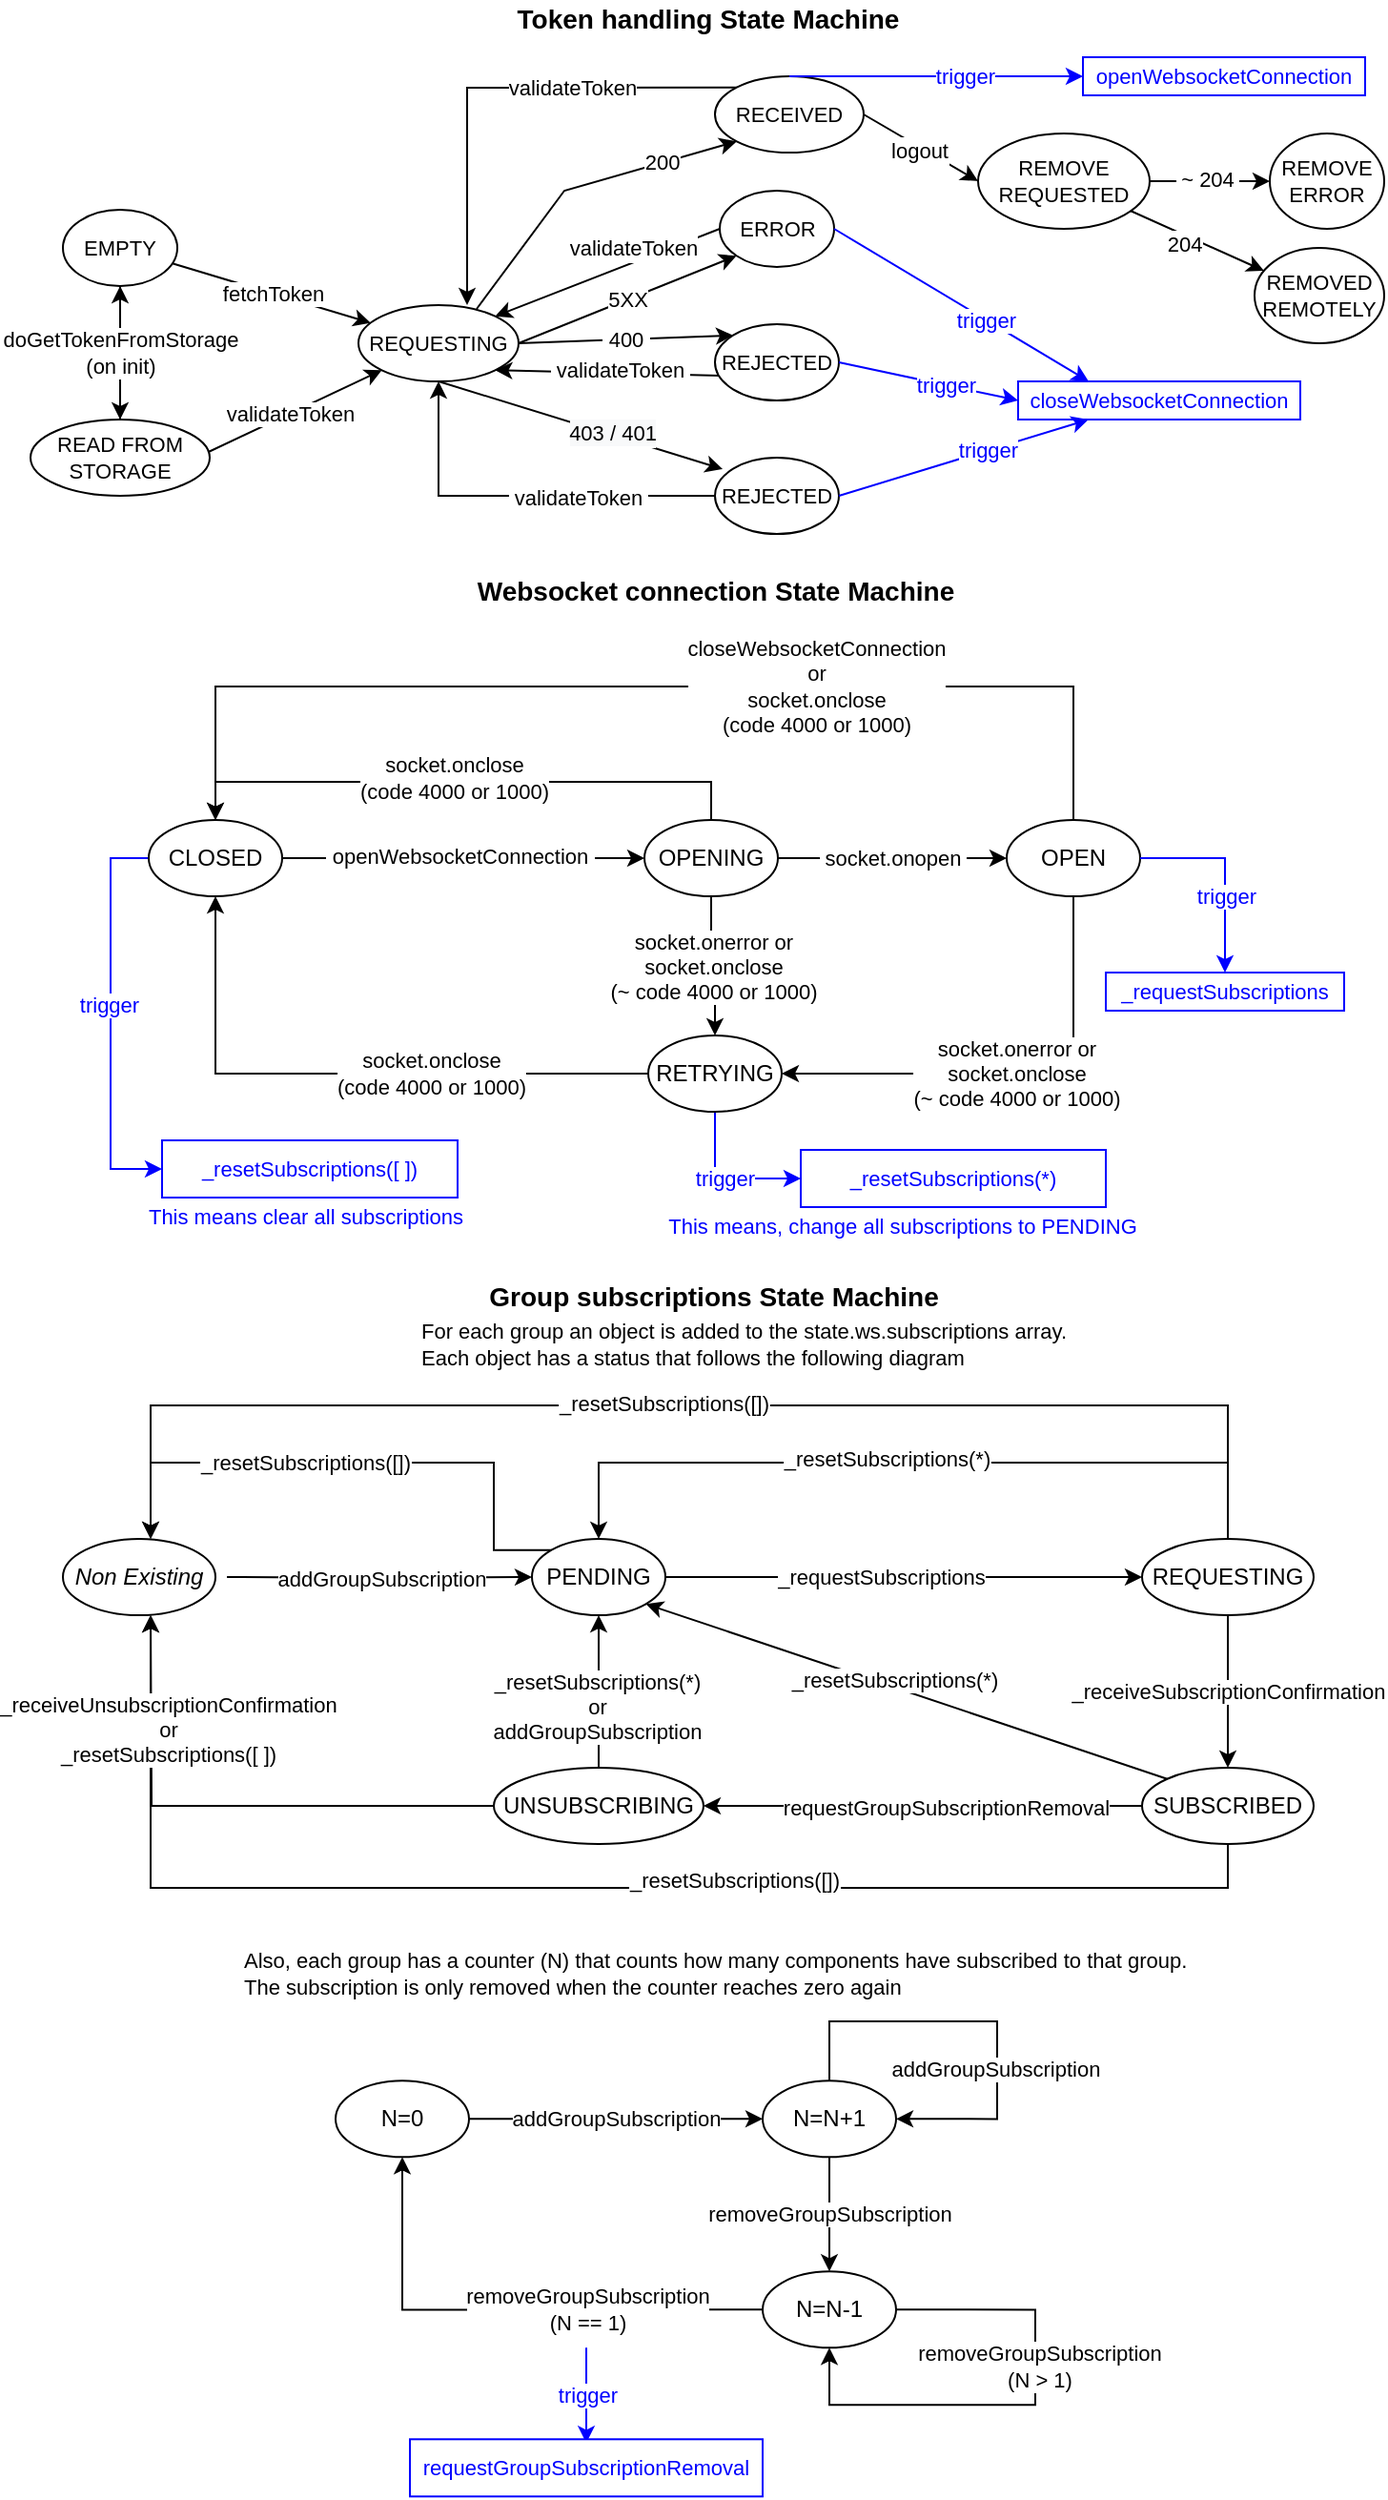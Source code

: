 <mxfile version="13.0.1" type="google"><diagram id="kEPYXezzI-eteoRro5Sk" name="Page-1"><mxGraphModel dx="1437" dy="790" grid="1" gridSize="10" guides="1" tooltips="1" connect="1" arrows="1" fold="1" page="1" pageScale="1" pageWidth="850" pageHeight="1400" math="0" shadow="0"><root><mxCell id="0"/><mxCell id="1" parent="0"/><mxCell id="5eSl7V-lfJAm6dB7IAey-51" style="edgeStyle=orthogonalEdgeStyle;rounded=0;orthogonalLoop=1;jettySize=auto;html=1;entryX=0;entryY=0.5;entryDx=0;entryDy=0;strokeColor=#0000FF;fontSize=11;fontColor=#000000;exitX=0;exitY=0.5;exitDx=0;exitDy=0;" parent="1" source="5eSl7V-lfJAm6dB7IAey-1" target="5eSl7V-lfJAm6dB7IAey-50" edge="1"><mxGeometry relative="1" as="geometry"/></mxCell><mxCell id="5eSl7V-lfJAm6dB7IAey-52" value="trigger" style="text;html=1;align=center;verticalAlign=middle;resizable=0;points=[];labelBackgroundColor=#ffffff;fontSize=11;fontColor=#0000FF;" parent="5eSl7V-lfJAm6dB7IAey-51" vertex="1" connectable="0"><mxGeometry x="-0.079" y="-1" relative="1" as="geometry"><mxPoint as="offset"/></mxGeometry></mxCell><mxCell id="5eSl7V-lfJAm6dB7IAey-1" value="CLOSED" style="ellipse;whiteSpace=wrap;html=1;" parent="1" vertex="1"><mxGeometry x="122" y="440" width="70" height="40" as="geometry"/></mxCell><mxCell id="5eSl7V-lfJAm6dB7IAey-10" value="socket.onerror or&lt;br&gt;socket.onclose&lt;br&gt;(~ code 4000 or 1000)" style="edgeStyle=orthogonalEdgeStyle;rounded=0;orthogonalLoop=1;jettySize=auto;html=1;entryX=0.5;entryY=0;entryDx=0;entryDy=0;" parent="1" source="5eSl7V-lfJAm6dB7IAey-2" target="5eSl7V-lfJAm6dB7IAey-4" edge="1"><mxGeometry relative="1" as="geometry"/></mxCell><mxCell id="5eSl7V-lfJAm6dB7IAey-14" style="edgeStyle=orthogonalEdgeStyle;rounded=0;orthogonalLoop=1;jettySize=auto;html=1;exitX=0.5;exitY=0;exitDx=0;exitDy=0;fontSize=11;entryX=0.5;entryY=0;entryDx=0;entryDy=0;" parent="1" source="5eSl7V-lfJAm6dB7IAey-2" target="5eSl7V-lfJAm6dB7IAey-1" edge="1"><mxGeometry relative="1" as="geometry"><mxPoint x="417" y="350" as="targetPoint"/><Array as="points"><mxPoint x="417" y="420"/><mxPoint x="157" y="420"/></Array></mxGeometry></mxCell><mxCell id="5eSl7V-lfJAm6dB7IAey-15" value="socket.onclose&lt;br&gt;(code 4000 or 1000)" style="text;html=1;align=center;verticalAlign=middle;resizable=0;points=[];labelBackgroundColor=#ffffff;fontSize=11;" parent="5eSl7V-lfJAm6dB7IAey-14" vertex="1" connectable="0"><mxGeometry x="0.035" y="-2" relative="1" as="geometry"><mxPoint as="offset"/></mxGeometry></mxCell><mxCell id="5eSl7V-lfJAm6dB7IAey-2" value="OPENING" style="ellipse;whiteSpace=wrap;html=1;" parent="1" vertex="1"><mxGeometry x="382" y="440" width="70" height="40" as="geometry"/></mxCell><mxCell id="5eSl7V-lfJAm6dB7IAey-3" value="OPEN" style="ellipse;whiteSpace=wrap;html=1;" parent="1" vertex="1"><mxGeometry x="572" y="440" width="70" height="40" as="geometry"/></mxCell><mxCell id="5eSl7V-lfJAm6dB7IAey-16" value="socket.onclose&lt;br&gt;(code 4000 or 1000)" style="edgeStyle=orthogonalEdgeStyle;rounded=0;orthogonalLoop=1;jettySize=auto;html=1;entryX=0.5;entryY=1;entryDx=0;entryDy=0;fontSize=11;" parent="1" source="5eSl7V-lfJAm6dB7IAey-4" target="5eSl7V-lfJAm6dB7IAey-1" edge="1"><mxGeometry x="-0.288" relative="1" as="geometry"><mxPoint as="offset"/></mxGeometry></mxCell><mxCell id="5eSl7V-lfJAm6dB7IAey-47" value="&lt;font color=&quot;#0000ff&quot;&gt;trigger&lt;/font&gt;" style="edgeStyle=orthogonalEdgeStyle;rounded=0;orthogonalLoop=1;jettySize=auto;html=1;exitX=0.5;exitY=1;exitDx=0;exitDy=0;entryX=0;entryY=0.5;entryDx=0;entryDy=0;fontSize=11;strokeColor=#0000FF;" parent="1" source="5eSl7V-lfJAm6dB7IAey-4" target="5eSl7V-lfJAm6dB7IAey-45" edge="1"><mxGeometry relative="1" as="geometry"/></mxCell><mxCell id="5eSl7V-lfJAm6dB7IAey-4" value="RETRYING" style="ellipse;whiteSpace=wrap;html=1;" parent="1" vertex="1"><mxGeometry x="384" y="553" width="70" height="40" as="geometry"/></mxCell><mxCell id="5eSl7V-lfJAm6dB7IAey-5" value="" style="endArrow=classic;html=1;entryX=0;entryY=0.5;entryDx=0;entryDy=0;exitX=1;exitY=0.5;exitDx=0;exitDy=0;" parent="1" source="5eSl7V-lfJAm6dB7IAey-1" target="5eSl7V-lfJAm6dB7IAey-2" edge="1"><mxGeometry width="50" height="50" relative="1" as="geometry"><mxPoint x="332" y="760" as="sourcePoint"/><mxPoint x="382" y="710" as="targetPoint"/></mxGeometry></mxCell><mxCell id="5eSl7V-lfJAm6dB7IAey-9" value="&amp;nbsp;openWebsocketConnection&amp;nbsp;" style="text;html=1;align=center;verticalAlign=middle;resizable=0;points=[];labelBackgroundColor=#ffffff;fontSize=11;" parent="5eSl7V-lfJAm6dB7IAey-5" vertex="1" connectable="0"><mxGeometry x="-0.022" y="1" relative="1" as="geometry"><mxPoint as="offset"/></mxGeometry></mxCell><mxCell id="5eSl7V-lfJAm6dB7IAey-7" value="&lt;font style=&quot;font-size: 11px&quot;&gt;&amp;nbsp;socket.onopen&amp;nbsp;&lt;/font&gt;" style="endArrow=classic;html=1;entryX=0;entryY=0.5;entryDx=0;entryDy=0;exitX=1;exitY=0.5;exitDx=0;exitDy=0;" parent="1" source="5eSl7V-lfJAm6dB7IAey-2" target="5eSl7V-lfJAm6dB7IAey-3" edge="1"><mxGeometry width="50" height="50" relative="1" as="geometry"><mxPoint x="332" y="760" as="sourcePoint"/><mxPoint x="382" y="710" as="targetPoint"/></mxGeometry></mxCell><mxCell id="5eSl7V-lfJAm6dB7IAey-12" value="socket.onerror or&lt;br&gt;socket.onclose&lt;br&gt;(~ code 4000 or 1000)" style="edgeStyle=orthogonalEdgeStyle;rounded=0;orthogonalLoop=1;jettySize=auto;html=1;entryX=1;entryY=0.5;entryDx=0;entryDy=0;exitX=0.5;exitY=1;exitDx=0;exitDy=0;" parent="1" source="5eSl7V-lfJAm6dB7IAey-3" target="5eSl7V-lfJAm6dB7IAey-4" edge="1"><mxGeometry relative="1" as="geometry"><mxPoint x="427" y="490" as="sourcePoint"/><mxPoint x="427" y="610" as="targetPoint"/></mxGeometry></mxCell><mxCell id="5eSl7V-lfJAm6dB7IAey-13" value="closeWebsocketConnection&lt;br&gt;or&lt;br&gt;socket.onclose&lt;br&gt;(code 4000 or 1000)" style="edgeStyle=orthogonalEdgeStyle;rounded=0;orthogonalLoop=1;jettySize=auto;html=1;entryX=0.5;entryY=0;entryDx=0;entryDy=0;exitX=0.5;exitY=0;exitDx=0;exitDy=0;" parent="1" source="5eSl7V-lfJAm6dB7IAey-3" target="5eSl7V-lfJAm6dB7IAey-1" edge="1"><mxGeometry x="-0.305" relative="1" as="geometry"><mxPoint x="657" y="490" as="sourcePoint"/><mxPoint x="462" y="630" as="targetPoint"/><Array as="points"><mxPoint x="607" y="370"/><mxPoint x="157" y="370"/></Array><mxPoint as="offset"/></mxGeometry></mxCell><mxCell id="5eSl7V-lfJAm6dB7IAey-17" value="&lt;font style=&quot;font-size: 14px&quot;&gt;Websocket connection State Machine&lt;/font&gt;" style="text;html=1;align=center;verticalAlign=middle;resizable=0;points=[];autosize=1;fontSize=11;fontStyle=1" parent="1" vertex="1"><mxGeometry x="284" y="310" width="270" height="20" as="geometry"/></mxCell><mxCell id="5eSl7V-lfJAm6dB7IAey-20" value="&lt;font style=&quot;font-size: 14px&quot;&gt;Group subscriptions State Machine&lt;/font&gt;" style="text;html=1;align=center;verticalAlign=middle;resizable=0;points=[];autosize=1;fontSize=11;fontStyle=1" parent="1" vertex="1"><mxGeometry x="293" y="680" width="250" height="20" as="geometry"/></mxCell><mxCell id="5eSl7V-lfJAm6dB7IAey-28" style="edgeStyle=orthogonalEdgeStyle;rounded=0;orthogonalLoop=1;jettySize=auto;html=1;exitX=1;exitY=0.5;exitDx=0;exitDy=0;fontSize=11;" parent="1" source="5eSl7V-lfJAm6dB7IAey-21" target="5eSl7V-lfJAm6dB7IAey-23" edge="1"><mxGeometry relative="1" as="geometry"/></mxCell><mxCell id="5eSl7V-lfJAm6dB7IAey-29" value="_requestSubscriptions" style="text;html=1;align=center;verticalAlign=middle;resizable=0;points=[];labelBackgroundColor=#ffffff;fontSize=11;" parent="5eSl7V-lfJAm6dB7IAey-28" vertex="1" connectable="0"><mxGeometry x="-0.275" y="4" relative="1" as="geometry"><mxPoint x="22" y="4" as="offset"/></mxGeometry></mxCell><mxCell id="5eSl7V-lfJAm6dB7IAey-53" style="edgeStyle=orthogonalEdgeStyle;rounded=0;orthogonalLoop=1;jettySize=auto;html=1;exitX=0;exitY=0;exitDx=0;exitDy=0;entryX=0.5;entryY=0;entryDx=0;entryDy=0;strokeColor=#000000;fontSize=11;fontColor=#0000FF;" parent="1" source="5eSl7V-lfJAm6dB7IAey-21" edge="1"><mxGeometry relative="1" as="geometry"><mxPoint x="123" y="817" as="targetPoint"/><Array as="points"><mxPoint x="303" y="823"/><mxPoint x="303" y="777"/><mxPoint x="123" y="777"/></Array></mxGeometry></mxCell><mxCell id="5eSl7V-lfJAm6dB7IAey-55" value="&lt;span style=&quot;color: rgb(0 , 0 , 0) ; white-space: normal&quot;&gt;_resetSubscriptions([])&lt;/span&gt;" style="text;html=1;align=center;verticalAlign=middle;resizable=0;points=[];labelBackgroundColor=#ffffff;fontSize=11;fontColor=#0000FF;" parent="5eSl7V-lfJAm6dB7IAey-53" vertex="1" connectable="0"><mxGeometry x="0.183" relative="1" as="geometry"><mxPoint as="offset"/></mxGeometry></mxCell><mxCell id="5eSl7V-lfJAm6dB7IAey-21" value="PENDING" style="ellipse;whiteSpace=wrap;html=1;" parent="1" vertex="1"><mxGeometry x="323" y="817" width="70" height="40" as="geometry"/></mxCell><mxCell id="5eSl7V-lfJAm6dB7IAey-27" value="&lt;div&gt;addGroupSubscription&lt;br&gt;&lt;/div&gt;" style="edgeStyle=orthogonalEdgeStyle;rounded=0;orthogonalLoop=1;jettySize=auto;html=1;entryX=0;entryY=0.5;entryDx=0;entryDy=0;fontSize=11;" parent="1" target="5eSl7V-lfJAm6dB7IAey-21" edge="1"><mxGeometry relative="1" as="geometry"><mxPoint x="163" y="837" as="sourcePoint"/></mxGeometry></mxCell><mxCell id="5eSl7V-lfJAm6dB7IAey-22" value="&lt;i&gt;Non Existing&lt;/i&gt;" style="ellipse;whiteSpace=wrap;html=1;" parent="1" vertex="1"><mxGeometry x="77" y="817" width="80" height="40" as="geometry"/></mxCell><mxCell id="5eSl7V-lfJAm6dB7IAey-30" value="_receiveSubscriptionConfirmation" style="edgeStyle=orthogonalEdgeStyle;rounded=0;orthogonalLoop=1;jettySize=auto;html=1;entryX=0.5;entryY=0;entryDx=0;entryDy=0;fontSize=11;" parent="1" source="5eSl7V-lfJAm6dB7IAey-23" target="5eSl7V-lfJAm6dB7IAey-24" edge="1"><mxGeometry relative="1" as="geometry"/></mxCell><mxCell id="5eSl7V-lfJAm6dB7IAey-38" style="edgeStyle=orthogonalEdgeStyle;rounded=0;orthogonalLoop=1;jettySize=auto;html=1;exitX=0.5;exitY=0;exitDx=0;exitDy=0;entryX=0.5;entryY=0;entryDx=0;entryDy=0;fontSize=11;" parent="1" source="5eSl7V-lfJAm6dB7IAey-23" target="5eSl7V-lfJAm6dB7IAey-21" edge="1"><mxGeometry relative="1" as="geometry"><Array as="points"><mxPoint x="688" y="777"/><mxPoint x="358" y="777"/></Array></mxGeometry></mxCell><mxCell id="5eSl7V-lfJAm6dB7IAey-40" value="&lt;span style=&quot;white-space: normal&quot;&gt;_resetSubscriptions(*)&lt;/span&gt;" style="text;html=1;align=center;verticalAlign=middle;resizable=0;points=[];labelBackgroundColor=#ffffff;fontSize=11;" parent="5eSl7V-lfJAm6dB7IAey-38" vertex="1" connectable="0"><mxGeometry x="0.07" y="-2" relative="1" as="geometry"><mxPoint as="offset"/></mxGeometry></mxCell><mxCell id="5eSl7V-lfJAm6dB7IAey-58" style="edgeStyle=orthogonalEdgeStyle;rounded=0;orthogonalLoop=1;jettySize=auto;html=1;exitX=0.5;exitY=0;exitDx=0;exitDy=0;entryX=0.5;entryY=0;entryDx=0;entryDy=0;strokeColor=#000000;fontSize=11;fontColor=#0000FF;" parent="1" source="5eSl7V-lfJAm6dB7IAey-23" edge="1"><mxGeometry relative="1" as="geometry"><mxPoint x="123" y="817" as="targetPoint"/><Array as="points"><mxPoint x="688" y="747"/><mxPoint x="123" y="747"/></Array></mxGeometry></mxCell><mxCell id="5eSl7V-lfJAm6dB7IAey-59" value="&lt;span style=&quot;color: rgb(0 , 0 , 0) ; white-space: normal&quot;&gt;_resetSubscriptions([])&lt;/span&gt;" style="text;html=1;align=center;verticalAlign=middle;resizable=0;points=[];labelBackgroundColor=#ffffff;fontSize=11;fontColor=#0000FF;" parent="5eSl7V-lfJAm6dB7IAey-58" vertex="1" connectable="0"><mxGeometry x="0.038" y="-1" relative="1" as="geometry"><mxPoint as="offset"/></mxGeometry></mxCell><mxCell id="5eSl7V-lfJAm6dB7IAey-23" value="REQUESTING" style="ellipse;whiteSpace=wrap;html=1;" parent="1" vertex="1"><mxGeometry x="643" y="817" width="90" height="40" as="geometry"/></mxCell><mxCell id="5eSl7V-lfJAm6dB7IAey-26" value="" style="edgeStyle=orthogonalEdgeStyle;rounded=0;orthogonalLoop=1;jettySize=auto;html=1;fontSize=11;" parent="1" source="5eSl7V-lfJAm6dB7IAey-24" target="5eSl7V-lfJAm6dB7IAey-25" edge="1"><mxGeometry relative="1" as="geometry"/></mxCell><mxCell id="5eSl7V-lfJAm6dB7IAey-31" value="requestGroupSubscriptionRemoval" style="text;html=1;align=center;verticalAlign=middle;resizable=0;points=[];labelBackgroundColor=#ffffff;fontSize=11;" parent="5eSl7V-lfJAm6dB7IAey-26" vertex="1" connectable="0"><mxGeometry x="-0.105" y="1" relative="1" as="geometry"><mxPoint as="offset"/></mxGeometry></mxCell><mxCell id="5eSl7V-lfJAm6dB7IAey-36" style="rounded=0;orthogonalLoop=1;jettySize=auto;html=1;exitX=0;exitY=0;exitDx=0;exitDy=0;entryX=1;entryY=1;entryDx=0;entryDy=0;fontSize=11;" parent="1" source="5eSl7V-lfJAm6dB7IAey-24" target="5eSl7V-lfJAm6dB7IAey-21" edge="1"><mxGeometry relative="1" as="geometry"/></mxCell><mxCell id="5eSl7V-lfJAm6dB7IAey-37" value="&lt;span style=&quot;white-space: normal&quot;&gt;_resetSubscriptions(*)&lt;/span&gt;" style="text;html=1;align=center;verticalAlign=middle;resizable=0;points=[];labelBackgroundColor=#ffffff;fontSize=11;fontColor=#000000;" parent="5eSl7V-lfJAm6dB7IAey-36" vertex="1" connectable="0"><mxGeometry x="0.056" y="-4" relative="1" as="geometry"><mxPoint as="offset"/></mxGeometry></mxCell><mxCell id="5eSl7V-lfJAm6dB7IAey-56" style="edgeStyle=orthogonalEdgeStyle;rounded=0;orthogonalLoop=1;jettySize=auto;html=1;exitX=0.5;exitY=1;exitDx=0;exitDy=0;strokeColor=#000000;fontSize=11;fontColor=#0000FF;" parent="1" source="5eSl7V-lfJAm6dB7IAey-24" edge="1"><mxGeometry relative="1" as="geometry"><mxPoint x="123" y="857" as="targetPoint"/><Array as="points"><mxPoint x="688" y="1000"/><mxPoint x="123" y="1000"/></Array></mxGeometry></mxCell><mxCell id="5eSl7V-lfJAm6dB7IAey-57" value="&lt;span style=&quot;color: rgb(0 , 0 , 0) ; white-space: normal&quot;&gt;_resetSubscriptions([])&lt;/span&gt;" style="text;html=1;align=center;verticalAlign=middle;resizable=0;points=[];labelBackgroundColor=#ffffff;fontSize=11;fontColor=#0000FF;" parent="5eSl7V-lfJAm6dB7IAey-56" vertex="1" connectable="0"><mxGeometry x="-0.228" y="-4" relative="1" as="geometry"><mxPoint as="offset"/></mxGeometry></mxCell><mxCell id="5eSl7V-lfJAm6dB7IAey-24" value="SUBSCRIBED" style="ellipse;whiteSpace=wrap;html=1;" parent="1" vertex="1"><mxGeometry x="643" y="937" width="90" height="40" as="geometry"/></mxCell><mxCell id="5eSl7V-lfJAm6dB7IAey-32" style="edgeStyle=orthogonalEdgeStyle;rounded=0;orthogonalLoop=1;jettySize=auto;html=1;exitX=0;exitY=0.5;exitDx=0;exitDy=0;entryX=0.5;entryY=1;entryDx=0;entryDy=0;fontSize=11;" parent="1" source="5eSl7V-lfJAm6dB7IAey-25" edge="1"><mxGeometry relative="1" as="geometry"><mxPoint x="123" y="857" as="targetPoint"/></mxGeometry></mxCell><mxCell id="5eSl7V-lfJAm6dB7IAey-33" value="_receiveUnsubscriptionConfirmation&lt;br&gt;or&lt;br&gt;&lt;span style=&quot;white-space: normal&quot;&gt;_resetSubscriptions([ ])&lt;/span&gt;" style="text;html=1;align=center;verticalAlign=middle;resizable=0;points=[];labelBackgroundColor=#ffffff;fontSize=11;" parent="5eSl7V-lfJAm6dB7IAey-32" vertex="1" connectable="0"><mxGeometry x="-0.224" y="2" relative="1" as="geometry"><mxPoint x="-63" y="-42" as="offset"/></mxGeometry></mxCell><mxCell id="5eSl7V-lfJAm6dB7IAey-34" style="edgeStyle=orthogonalEdgeStyle;rounded=0;orthogonalLoop=1;jettySize=auto;html=1;entryX=0.5;entryY=1;entryDx=0;entryDy=0;fontSize=11;" parent="1" source="5eSl7V-lfJAm6dB7IAey-25" target="5eSl7V-lfJAm6dB7IAey-21" edge="1"><mxGeometry relative="1" as="geometry"/></mxCell><mxCell id="5eSl7V-lfJAm6dB7IAey-35" value="&lt;span style=&quot;white-space: normal&quot;&gt;_resetSubscriptions(*)&lt;br&gt;or&lt;br&gt;&lt;/span&gt;addGroupSubscription&lt;span style=&quot;white-space: normal&quot;&gt;&lt;br&gt;&lt;/span&gt;" style="text;html=1;align=center;verticalAlign=middle;resizable=0;points=[];labelBackgroundColor=#ffffff;fontSize=11;fontColor=#000000;" parent="5eSl7V-lfJAm6dB7IAey-34" vertex="1" connectable="0"><mxGeometry x="-0.2" y="1" relative="1" as="geometry"><mxPoint as="offset"/></mxGeometry></mxCell><mxCell id="5eSl7V-lfJAm6dB7IAey-25" value="UNSUBSCRIBING" style="ellipse;whiteSpace=wrap;html=1;" parent="1" vertex="1"><mxGeometry x="303" y="937" width="110" height="40" as="geometry"/></mxCell><mxCell id="5eSl7V-lfJAm6dB7IAey-41" value="&lt;div style=&quot;text-align: justify&quot;&gt;&lt;span&gt;For each group an object is added to the state.ws.subscriptions array.&lt;/span&gt;&lt;/div&gt;&lt;div style=&quot;text-align: justify&quot;&gt;&lt;span&gt;Each object has a status that follows the following diagram&lt;/span&gt;&lt;/div&gt;" style="text;html=1;align=left;verticalAlign=middle;resizable=0;points=[];autosize=1;fontSize=11;" parent="1" vertex="1"><mxGeometry x="263" y="700" width="350" height="30" as="geometry"/></mxCell><mxCell id="5eSl7V-lfJAm6dB7IAey-45" value="&lt;span style=&quot;color: rgb(0 , 0 , 255) ; white-space: normal ; background-color: rgb(255 , 255 , 255)&quot;&gt;_resetSubscriptions(*)&lt;/span&gt;" style="rounded=0;whiteSpace=wrap;html=1;fontSize=11;strokeColor=#0000FF;" parent="1" vertex="1"><mxGeometry x="464" y="613" width="160" height="30" as="geometry"/></mxCell><mxCell id="5eSl7V-lfJAm6dB7IAey-48" value="&lt;font color=&quot;#0000ff&quot;&gt;trigger&lt;/font&gt;" style="edgeStyle=orthogonalEdgeStyle;rounded=0;orthogonalLoop=1;jettySize=auto;html=1;exitX=1;exitY=0.5;exitDx=0;exitDy=0;entryX=0.5;entryY=0;entryDx=0;entryDy=0;fontSize=11;strokeColor=#0000FF;" parent="1" source="5eSl7V-lfJAm6dB7IAey-3" target="5eSl7V-lfJAm6dB7IAey-49" edge="1"><mxGeometry x="-0.148" y="-20" relative="1" as="geometry"><mxPoint x="562.0" y="510" as="sourcePoint"/><mxPoint x="20" y="20" as="offset"/></mxGeometry></mxCell><mxCell id="5eSl7V-lfJAm6dB7IAey-49" value="&lt;span style=&quot;white-space: nowrap ; background-color: rgb(255 , 255 , 255)&quot;&gt;&lt;font color=&quot;#0000ff&quot;&gt;_requestSubscriptions&lt;/font&gt;&lt;/span&gt;" style="rounded=0;whiteSpace=wrap;html=1;fontSize=11;strokeColor=#0000FF;" parent="1" vertex="1"><mxGeometry x="624" y="520" width="125" height="20" as="geometry"/></mxCell><mxCell id="5eSl7V-lfJAm6dB7IAey-50" value="&lt;span style=&quot;color: rgb(0 , 0 , 255) ; white-space: normal ; background-color: rgb(255 , 255 , 255)&quot;&gt;_resetSubscriptions([ ])&lt;/span&gt;" style="rounded=0;whiteSpace=wrap;html=1;fontSize=11;strokeColor=#0000FF;" parent="1" vertex="1"><mxGeometry x="129" y="608" width="155" height="30" as="geometry"/></mxCell><mxCell id="5eSl7V-lfJAm6dB7IAey-60" value="This means clear all subscriptions" style="text;html=1;align=center;verticalAlign=middle;resizable=0;points=[];autosize=1;fontSize=11;fontColor=#0000FF;" parent="1" vertex="1"><mxGeometry x="114" y="638" width="180" height="20" as="geometry"/></mxCell><mxCell id="5eSl7V-lfJAm6dB7IAey-61" value="This means, change all subscriptions to PENDING" style="text;html=1;align=center;verticalAlign=middle;resizable=0;points=[];autosize=1;fontSize=11;fontColor=#0000FF;" parent="1" vertex="1"><mxGeometry x="387" y="643" width="260" height="20" as="geometry"/></mxCell><mxCell id="5eSl7V-lfJAm6dB7IAey-62" value="&lt;font style=&quot;font-size: 14px&quot;&gt;Token handling State Machine&lt;/font&gt;" style="text;html=1;align=center;verticalAlign=middle;resizable=0;points=[];autosize=1;fontSize=11;fontStyle=1" parent="1" vertex="1"><mxGeometry x="305" y="10" width="220" height="20" as="geometry"/></mxCell><mxCell id="5eSl7V-lfJAm6dB7IAey-69" value="&lt;font color=&quot;#000000&quot;&gt;fetchToken&lt;/font&gt;" style="rounded=0;orthogonalLoop=1;jettySize=auto;html=1;strokeColor=#000000;fontSize=11;fontColor=#0000FF;" parent="1" source="5eSl7V-lfJAm6dB7IAey-63" target="5eSl7V-lfJAm6dB7IAey-65" edge="1"><mxGeometry relative="1" as="geometry"/></mxCell><mxCell id="5eSl7V-lfJAm6dB7IAey-63" value="&lt;font color=&quot;#000000&quot;&gt;EMPTY&lt;/font&gt;" style="ellipse;whiteSpace=wrap;html=1;strokeColor=#000000;fontSize=11;fontColor=#0000FF;" parent="1" vertex="1"><mxGeometry x="77" y="120" width="60" height="40" as="geometry"/></mxCell><mxCell id="iLJFpo5nZADd873f5mlO-2" value="validateToken" style="rounded=0;orthogonalLoop=1;jettySize=auto;html=1;entryX=0;entryY=1;entryDx=0;entryDy=0;" parent="1" target="5eSl7V-lfJAm6dB7IAey-65" edge="1"><mxGeometry relative="1" as="geometry"><mxPoint x="147" y="250" as="sourcePoint"/></mxGeometry></mxCell><mxCell id="iLJFpo5nZADd873f5mlO-29" value="" style="edgeStyle=none;rounded=0;orthogonalLoop=1;jettySize=auto;html=1;" parent="1" source="5eSl7V-lfJAm6dB7IAey-64" target="5eSl7V-lfJAm6dB7IAey-63" edge="1"><mxGeometry relative="1" as="geometry"/></mxCell><mxCell id="5eSl7V-lfJAm6dB7IAey-64" value="&lt;font color=&quot;#000000&quot;&gt;READ FROM STORAGE&lt;/font&gt;" style="ellipse;whiteSpace=wrap;html=1;strokeColor=#000000;fontSize=11;fontColor=#0000FF;" parent="1" vertex="1"><mxGeometry x="60" y="230" width="94" height="40" as="geometry"/></mxCell><mxCell id="iLJFpo5nZADd873f5mlO-1" value="200" style="rounded=0;orthogonalLoop=1;jettySize=auto;html=1;entryX=0;entryY=1;entryDx=0;entryDy=0;elbow=vertical;exitX=0.738;exitY=0.05;exitDx=0;exitDy=0;exitPerimeter=0;" parent="1" source="5eSl7V-lfJAm6dB7IAey-65" target="5eSl7V-lfJAm6dB7IAey-66" edge="1"><mxGeometry x="0.517" relative="1" as="geometry"><mxPoint x="390" y="140" as="targetPoint"/><Array as="points"><mxPoint x="340" y="110"/></Array><mxPoint as="offset"/></mxGeometry></mxCell><mxCell id="iLJFpo5nZADd873f5mlO-3" value="5XX" style="rounded=0;orthogonalLoop=1;jettySize=auto;html=1;exitX=1;exitY=0.5;exitDx=0;exitDy=0;entryX=0;entryY=1;entryDx=0;entryDy=0;" parent="1" source="5eSl7V-lfJAm6dB7IAey-65" target="5eSl7V-lfJAm6dB7IAey-67" edge="1"><mxGeometry relative="1" as="geometry"/></mxCell><mxCell id="iLJFpo5nZADd873f5mlO-24" value="&amp;nbsp;400&amp;nbsp;" style="rounded=0;orthogonalLoop=1;jettySize=auto;html=1;exitX=1;exitY=0.5;exitDx=0;exitDy=0;entryX=0;entryY=0;entryDx=0;entryDy=0;" parent="1" source="5eSl7V-lfJAm6dB7IAey-65" target="iLJFpo5nZADd873f5mlO-4" edge="1"><mxGeometry relative="1" as="geometry"/></mxCell><mxCell id="iLJFpo5nZADd873f5mlO-30" style="edgeStyle=none;rounded=0;orthogonalLoop=1;jettySize=auto;html=1;exitX=0.5;exitY=1;exitDx=0;exitDy=0;entryX=0.062;entryY=0.15;entryDx=0;entryDy=0;entryPerimeter=0;" parent="1" source="5eSl7V-lfJAm6dB7IAey-65" target="iLJFpo5nZADd873f5mlO-17" edge="1"><mxGeometry relative="1" as="geometry"/></mxCell><mxCell id="iLJFpo5nZADd873f5mlO-32" value="&lt;span style=&quot;background-color: rgb(248 , 249 , 250)&quot;&gt;&lt;font style=&quot;font-size: 11px&quot;&gt;403 / 401&lt;/font&gt;&lt;/span&gt;" style="text;html=1;align=center;verticalAlign=middle;resizable=0;points=[];labelBackgroundColor=#ffffff;" parent="iLJFpo5nZADd873f5mlO-30" vertex="1" connectable="0"><mxGeometry x="0.21" y="1" relative="1" as="geometry"><mxPoint as="offset"/></mxGeometry></mxCell><mxCell id="5eSl7V-lfJAm6dB7IAey-65" value="&lt;font color=&quot;#000000&quot;&gt;REQUESTING&lt;/font&gt;" style="ellipse;whiteSpace=wrap;html=1;strokeColor=#000000;fontSize=11;fontColor=#0000FF;" parent="1" vertex="1"><mxGeometry x="232" y="170" width="84" height="40" as="geometry"/></mxCell><mxCell id="iLJFpo5nZADd873f5mlO-20" style="edgeStyle=elbowEdgeStyle;rounded=0;orthogonalLoop=1;jettySize=auto;elbow=vertical;html=1;exitX=0;exitY=0;exitDx=0;exitDy=0;" parent="1" source="5eSl7V-lfJAm6dB7IAey-66" edge="1"><mxGeometry relative="1" as="geometry"><mxPoint x="289" y="170" as="targetPoint"/><Array as="points"><mxPoint x="360" y="56"/></Array></mxGeometry></mxCell><mxCell id="iLJFpo5nZADd873f5mlO-21" value="&lt;font style=&quot;font-size: 11px&quot;&gt;validateToken&lt;/font&gt;" style="text;html=1;align=center;verticalAlign=middle;resizable=0;points=[];labelBackgroundColor=#ffffff;" parent="iLJFpo5nZADd873f5mlO-20" vertex="1" connectable="0"><mxGeometry x="-0.136" y="-3" relative="1" as="geometry"><mxPoint x="24" y="3" as="offset"/></mxGeometry></mxCell><mxCell id="iLJFpo5nZADd873f5mlO-35" style="rounded=0;orthogonalLoop=1;jettySize=auto;html=1;exitX=1;exitY=0.5;exitDx=0;exitDy=0;entryX=0;entryY=0.5;entryDx=0;entryDy=0;" parent="1" source="5eSl7V-lfJAm6dB7IAey-66" target="iLJFpo5nZADd873f5mlO-14" edge="1"><mxGeometry relative="1" as="geometry"/></mxCell><mxCell id="iLJFpo5nZADd873f5mlO-36" value="&lt;font style=&quot;font-size: 11px&quot;&gt;logout&lt;/font&gt;" style="text;html=1;align=center;verticalAlign=middle;resizable=0;points=[];labelBackgroundColor=#ffffff;" parent="iLJFpo5nZADd873f5mlO-35" vertex="1" connectable="0"><mxGeometry x="-0.024" y="-2" relative="1" as="geometry"><mxPoint as="offset"/></mxGeometry></mxCell><mxCell id="5eSl7V-lfJAm6dB7IAey-66" value="&lt;font color=&quot;#000000&quot;&gt;RECEIVED&lt;/font&gt;" style="ellipse;whiteSpace=wrap;html=1;strokeColor=#000000;fontSize=11;fontColor=#0000FF;" parent="1" vertex="1"><mxGeometry x="419" y="50" width="78" height="40" as="geometry"/></mxCell><mxCell id="iLJFpo5nZADd873f5mlO-22" style="rounded=0;orthogonalLoop=1;jettySize=auto;html=1;exitX=0;exitY=0.5;exitDx=0;exitDy=0;entryX=1;entryY=0;entryDx=0;entryDy=0;" parent="1" source="5eSl7V-lfJAm6dB7IAey-67" target="5eSl7V-lfJAm6dB7IAey-65" edge="1"><mxGeometry relative="1" as="geometry"><mxPoint x="310" y="190" as="targetPoint"/></mxGeometry></mxCell><mxCell id="iLJFpo5nZADd873f5mlO-23" value="&lt;font style=&quot;font-size: 11px&quot;&gt;validateToken&lt;/font&gt;" style="text;html=1;align=center;verticalAlign=middle;resizable=0;points=[];labelBackgroundColor=#ffffff;" parent="iLJFpo5nZADd873f5mlO-22" vertex="1" connectable="0"><mxGeometry x="-0.193" relative="1" as="geometry"><mxPoint x="1.73" y="-8.64" as="offset"/></mxGeometry></mxCell><mxCell id="5eSl7V-lfJAm6dB7IAey-67" value="&lt;font color=&quot;#000000&quot;&gt;ERROR&lt;/font&gt;" style="ellipse;whiteSpace=wrap;html=1;strokeColor=#000000;fontSize=11;fontColor=#0000FF;" parent="1" vertex="1"><mxGeometry x="421.5" y="110" width="60" height="40" as="geometry"/></mxCell><mxCell id="5eSl7V-lfJAm6dB7IAey-68" value="&lt;font color=&quot;#000000&quot;&gt;doGetTokenFromStorage&lt;br&gt;(on init)&lt;br&gt;&lt;/font&gt;" style="endArrow=classic;html=1;strokeColor=#000000;fontSize=11;fontColor=#0000FF;exitX=0.5;exitY=1;exitDx=0;exitDy=0;entryX=0.5;entryY=0;entryDx=0;entryDy=0;" parent="1" source="5eSl7V-lfJAm6dB7IAey-63" edge="1"><mxGeometry width="50" height="50" relative="1" as="geometry"><mxPoint x="167" y="200" as="sourcePoint"/><mxPoint x="107" y="230" as="targetPoint"/></mxGeometry></mxCell><mxCell id="iLJFpo5nZADd873f5mlO-25" style="edgeStyle=none;rounded=0;orthogonalLoop=1;jettySize=auto;html=1;exitX=0.046;exitY=0.675;exitDx=0;exitDy=0;entryX=1;entryY=1;entryDx=0;entryDy=0;exitPerimeter=0;" parent="1" source="iLJFpo5nZADd873f5mlO-4" target="5eSl7V-lfJAm6dB7IAey-65" edge="1"><mxGeometry relative="1" as="geometry"/></mxCell><mxCell id="iLJFpo5nZADd873f5mlO-26" value="&lt;font style=&quot;font-size: 11px&quot;&gt;&amp;nbsp;validateToken&amp;nbsp;&lt;/font&gt;" style="text;html=1;align=center;verticalAlign=middle;resizable=0;points=[];labelBackgroundColor=#ffffff;" parent="iLJFpo5nZADd873f5mlO-25" vertex="1" connectable="0"><mxGeometry x="-0.273" y="-3" relative="1" as="geometry"><mxPoint x="-10.64" y="0.71" as="offset"/></mxGeometry></mxCell><mxCell id="iLJFpo5nZADd873f5mlO-4" value="&lt;font color=&quot;#000000&quot;&gt;REJECTED&lt;/font&gt;" style="ellipse;whiteSpace=wrap;html=1;strokeColor=#000000;fontSize=11;fontColor=#0000FF;" parent="1" vertex="1"><mxGeometry x="419" y="180" width="65" height="40" as="geometry"/></mxCell><mxCell id="iLJFpo5nZADd873f5mlO-39" style="rounded=0;orthogonalLoop=1;jettySize=auto;html=1;" parent="1" source="iLJFpo5nZADd873f5mlO-14" target="iLJFpo5nZADd873f5mlO-38" edge="1"><mxGeometry relative="1" as="geometry"/></mxCell><mxCell id="iLJFpo5nZADd873f5mlO-41" value="&lt;font style=&quot;font-size: 11px&quot;&gt;204&lt;/font&gt;" style="text;html=1;align=center;verticalAlign=middle;resizable=0;points=[];labelBackgroundColor=#ffffff;" parent="iLJFpo5nZADd873f5mlO-39" vertex="1" connectable="0"><mxGeometry x="-0.151" y="-4" relative="1" as="geometry"><mxPoint as="offset"/></mxGeometry></mxCell><mxCell id="iLJFpo5nZADd873f5mlO-40" style="edgeStyle=none;rounded=0;orthogonalLoop=1;jettySize=auto;html=1;exitX=1;exitY=0.5;exitDx=0;exitDy=0;entryX=0;entryY=0.5;entryDx=0;entryDy=0;" parent="1" source="iLJFpo5nZADd873f5mlO-14" target="iLJFpo5nZADd873f5mlO-37" edge="1"><mxGeometry relative="1" as="geometry"/></mxCell><mxCell id="iLJFpo5nZADd873f5mlO-42" value="&lt;font style=&quot;font-size: 11px&quot;&gt;&amp;nbsp;~ 204&amp;nbsp;&lt;/font&gt;" style="text;html=1;align=center;verticalAlign=middle;resizable=0;points=[];labelBackgroundColor=#ffffff;" parent="iLJFpo5nZADd873f5mlO-40" vertex="1" connectable="0"><mxGeometry x="-0.053" y="1" relative="1" as="geometry"><mxPoint as="offset"/></mxGeometry></mxCell><mxCell id="iLJFpo5nZADd873f5mlO-14" value="&lt;font color=&quot;#000000&quot;&gt;REMOVE REQUESTED&lt;/font&gt;" style="ellipse;whiteSpace=wrap;html=1;strokeColor=#000000;fontSize=11;fontColor=#0000FF;" parent="1" vertex="1"><mxGeometry x="557" y="80" width="90" height="50" as="geometry"/></mxCell><mxCell id="iLJFpo5nZADd873f5mlO-33" style="edgeStyle=orthogonalEdgeStyle;rounded=0;orthogonalLoop=1;jettySize=auto;html=1;exitX=0;exitY=0.5;exitDx=0;exitDy=0;entryX=0.5;entryY=1;entryDx=0;entryDy=0;" parent="1" source="iLJFpo5nZADd873f5mlO-17" target="5eSl7V-lfJAm6dB7IAey-65" edge="1"><mxGeometry relative="1" as="geometry"/></mxCell><mxCell id="iLJFpo5nZADd873f5mlO-34" value="&lt;font style=&quot;font-size: 11px&quot;&gt;&amp;nbsp;validateToken&amp;nbsp;&lt;/font&gt;" style="text;html=1;align=center;verticalAlign=middle;resizable=0;points=[];labelBackgroundColor=#ffffff;" parent="iLJFpo5nZADd873f5mlO-33" vertex="1" connectable="0"><mxGeometry x="-0.298" y="1" relative="1" as="geometry"><mxPoint as="offset"/></mxGeometry></mxCell><mxCell id="iLJFpo5nZADd873f5mlO-17" value="&lt;font color=&quot;#000000&quot;&gt;REJECTED&lt;/font&gt;" style="ellipse;whiteSpace=wrap;html=1;strokeColor=#000000;fontSize=11;fontColor=#0000FF;" parent="1" vertex="1"><mxGeometry x="419" y="250" width="65" height="40" as="geometry"/></mxCell><mxCell id="iLJFpo5nZADd873f5mlO-37" value="&lt;font color=&quot;#000000&quot;&gt;REMOVE ERROR&lt;/font&gt;" style="ellipse;whiteSpace=wrap;html=1;strokeColor=#000000;fontSize=11;fontColor=#0000FF;" parent="1" vertex="1"><mxGeometry x="710" y="80" width="60" height="50" as="geometry"/></mxCell><mxCell id="iLJFpo5nZADd873f5mlO-38" value="&lt;font color=&quot;#000000&quot;&gt;REMOVED REMOTELY&lt;/font&gt;" style="ellipse;whiteSpace=wrap;html=1;strokeColor=#000000;fontSize=11;fontColor=#0000FF;" parent="1" vertex="1"><mxGeometry x="702" y="140" width="68" height="50" as="geometry"/></mxCell><mxCell id="iLJFpo5nZADd873f5mlO-44" value="&lt;font color=&quot;#0000ff&quot;&gt;trigger&lt;/font&gt;" style="rounded=0;orthogonalLoop=1;jettySize=auto;html=1;exitX=0.5;exitY=0;exitDx=0;exitDy=0;fontSize=11;strokeColor=#0000FF;" parent="1" source="5eSl7V-lfJAm6dB7IAey-66" target="iLJFpo5nZADd873f5mlO-45" edge="1"><mxGeometry x="0.195" relative="1" as="geometry"><mxPoint x="483.997" y="29.998" as="sourcePoint"/><mxPoint as="offset"/></mxGeometry></mxCell><mxCell id="iLJFpo5nZADd873f5mlO-45" value="&lt;span style=&quot;white-space: nowrap ; background-color: rgb(255 , 255 , 255)&quot;&gt;&lt;font color=&quot;#0000ff&quot;&gt;openWebsocketConnection&lt;/font&gt;&lt;/span&gt;" style="rounded=0;whiteSpace=wrap;html=1;fontSize=11;strokeColor=#0000FF;" parent="1" vertex="1"><mxGeometry x="612" y="40" width="148" height="20" as="geometry"/></mxCell><mxCell id="iLJFpo5nZADd873f5mlO-47" value="&lt;font color=&quot;#0000ff&quot;&gt;trigger&lt;/font&gt;" style="rounded=0;orthogonalLoop=1;jettySize=auto;html=1;fontSize=11;strokeColor=#0000FF;entryX=0;entryY=0.5;entryDx=0;entryDy=0;exitX=1;exitY=0.5;exitDx=0;exitDy=0;" parent="1" source="iLJFpo5nZADd873f5mlO-4" target="iLJFpo5nZADd873f5mlO-48" edge="1"><mxGeometry x="0.195" relative="1" as="geometry"><mxPoint x="490" y="200" as="sourcePoint"/><mxPoint as="offset"/></mxGeometry></mxCell><mxCell id="iLJFpo5nZADd873f5mlO-48" value="&lt;span style=&quot;white-space: nowrap ; background-color: rgb(255 , 255 , 255)&quot;&gt;&lt;font color=&quot;#0000ff&quot;&gt;closeWebsocketConnection&lt;/font&gt;&lt;/span&gt;" style="rounded=0;whiteSpace=wrap;html=1;fontSize=11;strokeColor=#0000FF;" parent="1" vertex="1"><mxGeometry x="578" y="210" width="148" height="20" as="geometry"/></mxCell><mxCell id="iLJFpo5nZADd873f5mlO-50" value="&lt;font color=&quot;#0000ff&quot;&gt;trigger&lt;/font&gt;" style="rounded=0;orthogonalLoop=1;jettySize=auto;html=1;fontSize=11;strokeColor=#0000FF;entryX=0.25;entryY=0;entryDx=0;entryDy=0;exitX=1;exitY=0.5;exitDx=0;exitDy=0;" parent="1" source="5eSl7V-lfJAm6dB7IAey-67" target="iLJFpo5nZADd873f5mlO-48" edge="1"><mxGeometry x="0.195" relative="1" as="geometry"><mxPoint x="500" y="210" as="sourcePoint"/><mxPoint as="offset"/><mxPoint x="588" y="230" as="targetPoint"/></mxGeometry></mxCell><mxCell id="iLJFpo5nZADd873f5mlO-51" value="&lt;font color=&quot;#0000ff&quot;&gt;trigger&lt;/font&gt;" style="rounded=0;orthogonalLoop=1;jettySize=auto;html=1;fontSize=11;strokeColor=#0000FF;entryX=0.25;entryY=1;entryDx=0;entryDy=0;exitX=1;exitY=0.5;exitDx=0;exitDy=0;" parent="1" source="iLJFpo5nZADd873f5mlO-17" target="iLJFpo5nZADd873f5mlO-48" edge="1"><mxGeometry x="0.195" relative="1" as="geometry"><mxPoint x="510" y="220" as="sourcePoint"/><mxPoint as="offset"/><mxPoint x="598" y="240" as="targetPoint"/></mxGeometry></mxCell><mxCell id="qNFNDbe4jiyq5inCQdv4-1" value="N=0" style="ellipse;whiteSpace=wrap;html=1;" vertex="1" parent="1"><mxGeometry x="220" y="1101.15" width="70" height="40" as="geometry"/></mxCell><mxCell id="qNFNDbe4jiyq5inCQdv4-8" value="removeGroupSubscription" style="edgeStyle=orthogonalEdgeStyle;rounded=0;orthogonalLoop=1;jettySize=auto;html=1;exitX=0.5;exitY=1;exitDx=0;exitDy=0;entryX=0.5;entryY=0;entryDx=0;entryDy=0;" edge="1" parent="1" source="qNFNDbe4jiyq5inCQdv4-5" target="qNFNDbe4jiyq5inCQdv4-7"><mxGeometry relative="1" as="geometry"/></mxCell><mxCell id="qNFNDbe4jiyq5inCQdv4-5" value="N=N+1" style="ellipse;whiteSpace=wrap;html=1;" vertex="1" parent="1"><mxGeometry x="444" y="1101.15" width="70" height="40" as="geometry"/></mxCell><mxCell id="qNFNDbe4jiyq5inCQdv4-6" value="&lt;div&gt;addGroupSubscription&lt;br&gt;&lt;/div&gt;" style="edgeStyle=orthogonalEdgeStyle;rounded=0;orthogonalLoop=1;jettySize=auto;html=1;entryX=0;entryY=0.5;entryDx=0;entryDy=0;fontSize=11;exitX=1;exitY=0.5;exitDx=0;exitDy=0;" edge="1" parent="1" target="qNFNDbe4jiyq5inCQdv4-5" source="qNFNDbe4jiyq5inCQdv4-1"><mxGeometry relative="1" as="geometry"><mxPoint x="297" y="1121.15" as="sourcePoint"/></mxGeometry></mxCell><mxCell id="qNFNDbe4jiyq5inCQdv4-14" style="edgeStyle=orthogonalEdgeStyle;rounded=0;orthogonalLoop=1;jettySize=auto;html=1;exitX=0;exitY=0.5;exitDx=0;exitDy=0;entryX=0.5;entryY=1;entryDx=0;entryDy=0;" edge="1" parent="1" source="qNFNDbe4jiyq5inCQdv4-7" target="qNFNDbe4jiyq5inCQdv4-1"><mxGeometry relative="1" as="geometry"/></mxCell><mxCell id="qNFNDbe4jiyq5inCQdv4-15" value="removeGroupSubscription&lt;br&gt;(N == 1)" style="edgeLabel;html=1;align=center;verticalAlign=middle;resizable=0;points=[];" vertex="1" connectable="0" parent="qNFNDbe4jiyq5inCQdv4-14"><mxGeometry x="-0.178" relative="1" as="geometry"><mxPoint x="17.86" as="offset"/></mxGeometry></mxCell><mxCell id="qNFNDbe4jiyq5inCQdv4-7" value="N=N-1" style="ellipse;whiteSpace=wrap;html=1;" vertex="1" parent="1"><mxGeometry x="444" y="1201.15" width="70" height="40" as="geometry"/></mxCell><mxCell id="qNFNDbe4jiyq5inCQdv4-9" style="edgeStyle=orthogonalEdgeStyle;rounded=0;orthogonalLoop=1;jettySize=auto;html=1;exitX=0.5;exitY=0;exitDx=0;exitDy=0;entryX=1;entryY=0.5;entryDx=0;entryDy=0;" edge="1" parent="1" source="qNFNDbe4jiyq5inCQdv4-5" target="qNFNDbe4jiyq5inCQdv4-5"><mxGeometry relative="1" as="geometry"><Array as="points"><mxPoint x="479" y="1070"/><mxPoint x="567" y="1070"/><mxPoint x="567" y="1121"/></Array></mxGeometry></mxCell><mxCell id="qNFNDbe4jiyq5inCQdv4-10" value="addGroupSubscription" style="edgeLabel;html=1;align=center;verticalAlign=middle;resizable=0;points=[];" vertex="1" connectable="0" parent="qNFNDbe4jiyq5inCQdv4-9"><mxGeometry x="0.382" y="-1" relative="1" as="geometry"><mxPoint y="-10.86" as="offset"/></mxGeometry></mxCell><mxCell id="qNFNDbe4jiyq5inCQdv4-11" style="edgeStyle=orthogonalEdgeStyle;rounded=0;orthogonalLoop=1;jettySize=auto;html=1;exitX=1;exitY=0.5;exitDx=0;exitDy=0;entryX=0.5;entryY=1;entryDx=0;entryDy=0;" edge="1" parent="1" source="qNFNDbe4jiyq5inCQdv4-7" target="qNFNDbe4jiyq5inCQdv4-7"><mxGeometry relative="1" as="geometry"><Array as="points"><mxPoint x="587" y="1221.15"/><mxPoint x="587" y="1271.15"/><mxPoint x="479" y="1271.15"/></Array></mxGeometry></mxCell><mxCell id="qNFNDbe4jiyq5inCQdv4-12" value="removeGroupSubscription&lt;br&gt;(N &amp;gt; 1)" style="edgeLabel;html=1;align=center;verticalAlign=middle;resizable=0;points=[];" vertex="1" connectable="0" parent="qNFNDbe4jiyq5inCQdv4-11"><mxGeometry x="-0.34" y="-2" relative="1" as="geometry"><mxPoint x="3.97" y="16.74" as="offset"/></mxGeometry></mxCell><mxCell id="qNFNDbe4jiyq5inCQdv4-16" value="&lt;font color=&quot;#0000ff&quot;&gt;trigger&lt;/font&gt;" style="edgeStyle=orthogonalEdgeStyle;rounded=0;orthogonalLoop=1;jettySize=auto;html=1;fontSize=11;strokeColor=#0000FF;" edge="1" parent="1"><mxGeometry relative="1" as="geometry"><mxPoint x="351.5" y="1241.15" as="sourcePoint"/><mxPoint x="351.5" y="1291.15" as="targetPoint"/><Array as="points"><mxPoint x="351.5" y="1241.15"/></Array></mxGeometry></mxCell><mxCell id="qNFNDbe4jiyq5inCQdv4-17" value="&lt;font color=&quot;#0000ff&quot;&gt;requestGroupSubscriptionRemoval&lt;/font&gt;" style="rounded=0;whiteSpace=wrap;html=1;fontSize=11;strokeColor=#0000FF;" vertex="1" parent="1"><mxGeometry x="259" y="1289.15" width="185" height="30" as="geometry"/></mxCell><mxCell id="qNFNDbe4jiyq5inCQdv4-18" value="&lt;div style=&quot;text-align: justify&quot;&gt;Also, each group has a counter (N) that counts how many components have subscribed to that group.&lt;/div&gt;&lt;div style=&quot;text-align: justify&quot;&gt;The subscription is only removed when the counter reaches zero again&lt;/div&gt;" style="text;html=1;align=left;verticalAlign=middle;resizable=0;points=[];autosize=1;fontSize=11;" vertex="1" parent="1"><mxGeometry x="170" y="1030" width="510" height="30" as="geometry"/></mxCell></root></mxGraphModel></diagram></mxfile>